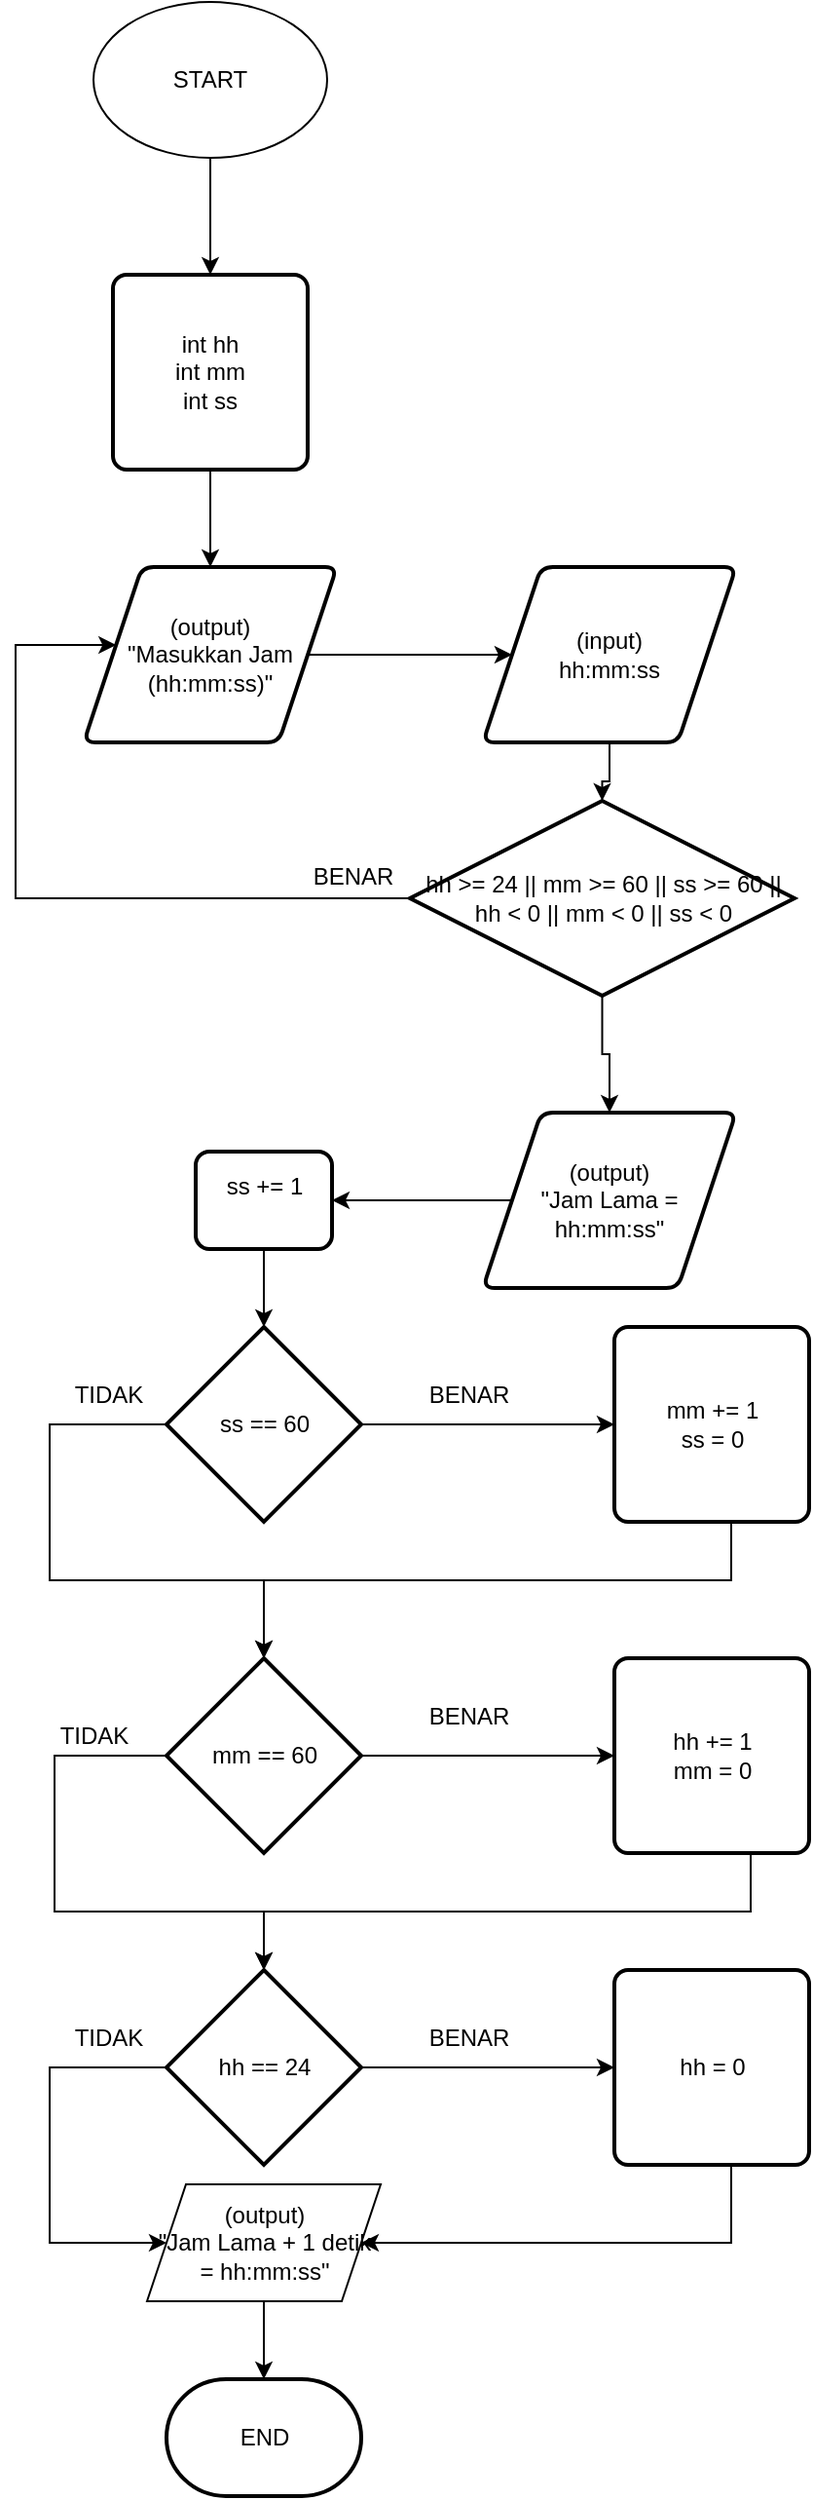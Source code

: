 <mxfile version="15.5.0" type="device"><diagram id="1ZF78TLml6OI7hM0YAiC" name="Page-1"><mxGraphModel dx="899" dy="500" grid="1" gridSize="10" guides="1" tooltips="1" connect="1" arrows="1" fold="1" page="1" pageScale="1" pageWidth="1000" pageHeight="1169" math="0" shadow="0"><root><mxCell id="0"/><mxCell id="1" parent="0"/><mxCell id="XBTxR_YJ1TxAqExdo9BD-1" style="edgeStyle=orthogonalEdgeStyle;rounded=0;orthogonalLoop=1;jettySize=auto;html=1;" edge="1" parent="1" source="XBTxR_YJ1TxAqExdo9BD-2" target="XBTxR_YJ1TxAqExdo9BD-4"><mxGeometry relative="1" as="geometry"/></mxCell><mxCell id="XBTxR_YJ1TxAqExdo9BD-2" value="START" style="ellipse;whiteSpace=wrap;html=1;" vertex="1" parent="1"><mxGeometry x="330" y="180" width="120" height="80" as="geometry"/></mxCell><mxCell id="XBTxR_YJ1TxAqExdo9BD-3" style="edgeStyle=orthogonalEdgeStyle;rounded=0;orthogonalLoop=1;jettySize=auto;html=1;" edge="1" parent="1" source="XBTxR_YJ1TxAqExdo9BD-4" target="XBTxR_YJ1TxAqExdo9BD-6"><mxGeometry relative="1" as="geometry"/></mxCell><mxCell id="XBTxR_YJ1TxAqExdo9BD-4" value="int hh&lt;br&gt;int mm&lt;br&gt;int ss" style="rounded=1;whiteSpace=wrap;html=1;absoluteArcSize=1;arcSize=14;strokeWidth=2;" vertex="1" parent="1"><mxGeometry x="340" y="320.0" width="100" height="100" as="geometry"/></mxCell><mxCell id="XBTxR_YJ1TxAqExdo9BD-5" style="edgeStyle=orthogonalEdgeStyle;rounded=0;orthogonalLoop=1;jettySize=auto;html=1;" edge="1" parent="1" source="XBTxR_YJ1TxAqExdo9BD-6" target="XBTxR_YJ1TxAqExdo9BD-8"><mxGeometry relative="1" as="geometry"/></mxCell><mxCell id="XBTxR_YJ1TxAqExdo9BD-6" value="(output)&lt;br&gt;&quot;Masukkan Jam (hh:mm:ss)&quot;" style="shape=parallelogram;html=1;strokeWidth=2;perimeter=parallelogramPerimeter;whiteSpace=wrap;rounded=1;arcSize=12;size=0.23;" vertex="1" parent="1"><mxGeometry x="325" y="470.0" width="130" height="90" as="geometry"/></mxCell><mxCell id="XBTxR_YJ1TxAqExdo9BD-7" value="" style="edgeStyle=orthogonalEdgeStyle;rounded=0;orthogonalLoop=1;jettySize=auto;html=1;" edge="1" parent="1" source="XBTxR_YJ1TxAqExdo9BD-8" target="XBTxR_YJ1TxAqExdo9BD-38"><mxGeometry relative="1" as="geometry"/></mxCell><mxCell id="XBTxR_YJ1TxAqExdo9BD-8" value="(input)&lt;br&gt;hh:mm:ss" style="shape=parallelogram;html=1;strokeWidth=2;perimeter=parallelogramPerimeter;whiteSpace=wrap;rounded=1;arcSize=12;size=0.23;" vertex="1" parent="1"><mxGeometry x="530" y="470.0" width="130" height="90" as="geometry"/></mxCell><mxCell id="XBTxR_YJ1TxAqExdo9BD-9" style="edgeStyle=orthogonalEdgeStyle;rounded=0;orthogonalLoop=1;jettySize=auto;html=1;" edge="1" parent="1" source="XBTxR_YJ1TxAqExdo9BD-10" target="XBTxR_YJ1TxAqExdo9BD-15"><mxGeometry relative="1" as="geometry"/></mxCell><mxCell id="XBTxR_YJ1TxAqExdo9BD-10" value="ss += 1&lt;br&gt;&lt;br&gt;" style="rounded=1;whiteSpace=wrap;html=1;absoluteArcSize=1;arcSize=14;strokeWidth=2;" vertex="1" parent="1"><mxGeometry x="382.5" y="770.0" width="70" height="50" as="geometry"/></mxCell><mxCell id="XBTxR_YJ1TxAqExdo9BD-11" value="" style="edgeStyle=orthogonalEdgeStyle;rounded=0;orthogonalLoop=1;jettySize=auto;html=1;" edge="1" parent="1" source="XBTxR_YJ1TxAqExdo9BD-12" target="XBTxR_YJ1TxAqExdo9BD-10"><mxGeometry relative="1" as="geometry"/></mxCell><mxCell id="XBTxR_YJ1TxAqExdo9BD-12" value="(output)&lt;br&gt;&quot;Jam Lama = hh:mm:ss&quot;" style="shape=parallelogram;html=1;strokeWidth=2;perimeter=parallelogramPerimeter;whiteSpace=wrap;rounded=1;arcSize=12;size=0.23;" vertex="1" parent="1"><mxGeometry x="530" y="750.0" width="130" height="90" as="geometry"/></mxCell><mxCell id="XBTxR_YJ1TxAqExdo9BD-13" style="edgeStyle=orthogonalEdgeStyle;rounded=0;orthogonalLoop=1;jettySize=auto;html=1;" edge="1" parent="1" source="XBTxR_YJ1TxAqExdo9BD-15" target="XBTxR_YJ1TxAqExdo9BD-17"><mxGeometry relative="1" as="geometry"/></mxCell><mxCell id="XBTxR_YJ1TxAqExdo9BD-14" style="edgeStyle=orthogonalEdgeStyle;rounded=0;orthogonalLoop=1;jettySize=auto;html=1;entryX=0.5;entryY=0;entryDx=0;entryDy=0;entryPerimeter=0;" edge="1" parent="1" source="XBTxR_YJ1TxAqExdo9BD-15" target="XBTxR_YJ1TxAqExdo9BD-20"><mxGeometry relative="1" as="geometry"><mxPoint x="257.5" y="1050" as="targetPoint"/><Array as="points"><mxPoint x="307.5" y="910.0"/><mxPoint x="307.5" y="990.0"/><mxPoint x="417.5" y="990.0"/></Array></mxGeometry></mxCell><mxCell id="XBTxR_YJ1TxAqExdo9BD-15" value="ss == 60" style="strokeWidth=2;html=1;shape=mxgraph.flowchart.decision;whiteSpace=wrap;" vertex="1" parent="1"><mxGeometry x="367.5" y="860.0" width="100" height="100" as="geometry"/></mxCell><mxCell id="XBTxR_YJ1TxAqExdo9BD-16" style="edgeStyle=orthogonalEdgeStyle;rounded=0;orthogonalLoop=1;jettySize=auto;html=1;entryX=0.5;entryY=0;entryDx=0;entryDy=0;entryPerimeter=0;" edge="1" parent="1" source="XBTxR_YJ1TxAqExdo9BD-17" target="XBTxR_YJ1TxAqExdo9BD-20"><mxGeometry relative="1" as="geometry"><mxPoint x="417.5" y="990.0" as="targetPoint"/><Array as="points"><mxPoint x="657.5" y="990.0"/><mxPoint x="417.5" y="990.0"/></Array></mxGeometry></mxCell><mxCell id="XBTxR_YJ1TxAqExdo9BD-17" value="mm += 1&lt;br&gt;ss = 0" style="rounded=1;whiteSpace=wrap;html=1;absoluteArcSize=1;arcSize=14;strokeWidth=2;" vertex="1" parent="1"><mxGeometry x="597.5" y="860.0" width="100" height="100" as="geometry"/></mxCell><mxCell id="XBTxR_YJ1TxAqExdo9BD-18" style="edgeStyle=orthogonalEdgeStyle;rounded=0;orthogonalLoop=1;jettySize=auto;html=1;entryX=0;entryY=0.5;entryDx=0;entryDy=0;" edge="1" parent="1" source="XBTxR_YJ1TxAqExdo9BD-20" target="XBTxR_YJ1TxAqExdo9BD-33"><mxGeometry relative="1" as="geometry"/></mxCell><mxCell id="XBTxR_YJ1TxAqExdo9BD-19" style="edgeStyle=orthogonalEdgeStyle;rounded=0;orthogonalLoop=1;jettySize=auto;html=1;entryX=0.5;entryY=0;entryDx=0;entryDy=0;entryPerimeter=0;" edge="1" parent="1" source="XBTxR_YJ1TxAqExdo9BD-20" target="XBTxR_YJ1TxAqExdo9BD-25"><mxGeometry relative="1" as="geometry"><mxPoint x="320" y="1170" as="targetPoint"/><Array as="points"><mxPoint x="310" y="1080"/><mxPoint x="310" y="1160"/><mxPoint x="418" y="1160"/></Array></mxGeometry></mxCell><mxCell id="XBTxR_YJ1TxAqExdo9BD-20" value="mm == 60" style="strokeWidth=2;html=1;shape=mxgraph.flowchart.decision;whiteSpace=wrap;" vertex="1" parent="1"><mxGeometry x="367.5" y="1030" width="100" height="100" as="geometry"/></mxCell><mxCell id="XBTxR_YJ1TxAqExdo9BD-21" value="BENAR" style="text;html=1;strokeColor=none;fillColor=none;align=center;verticalAlign=middle;whiteSpace=wrap;rounded=0;" vertex="1" parent="1"><mxGeometry x="502.5" y="885.0" width="40" height="20" as="geometry"/></mxCell><mxCell id="XBTxR_YJ1TxAqExdo9BD-22" value="TIDAK" style="text;html=1;strokeColor=none;fillColor=none;align=center;verticalAlign=middle;whiteSpace=wrap;rounded=0;" vertex="1" parent="1"><mxGeometry x="317.5" y="885.0" width="40" height="20" as="geometry"/></mxCell><mxCell id="XBTxR_YJ1TxAqExdo9BD-23" style="edgeStyle=orthogonalEdgeStyle;rounded=0;orthogonalLoop=1;jettySize=auto;html=1;" edge="1" parent="1" source="XBTxR_YJ1TxAqExdo9BD-25" target="XBTxR_YJ1TxAqExdo9BD-27"><mxGeometry relative="1" as="geometry"/></mxCell><mxCell id="XBTxR_YJ1TxAqExdo9BD-24" style="edgeStyle=orthogonalEdgeStyle;rounded=0;orthogonalLoop=1;jettySize=auto;html=1;entryX=0;entryY=0.5;entryDx=0;entryDy=0;" edge="1" parent="1" source="XBTxR_YJ1TxAqExdo9BD-25" target="XBTxR_YJ1TxAqExdo9BD-31"><mxGeometry relative="1" as="geometry"><mxPoint x="327.5" y="1360" as="targetPoint"/><Array as="points"><mxPoint x="307.5" y="1240"/><mxPoint x="307.5" y="1330"/></Array></mxGeometry></mxCell><mxCell id="XBTxR_YJ1TxAqExdo9BD-25" value="hh == 24" style="strokeWidth=2;html=1;shape=mxgraph.flowchart.decision;whiteSpace=wrap;" vertex="1" parent="1"><mxGeometry x="367.5" y="1190" width="100" height="100" as="geometry"/></mxCell><mxCell id="XBTxR_YJ1TxAqExdo9BD-26" style="edgeStyle=orthogonalEdgeStyle;rounded=0;orthogonalLoop=1;jettySize=auto;html=1;entryX=1;entryY=0.5;entryDx=0;entryDy=0;" edge="1" parent="1" source="XBTxR_YJ1TxAqExdo9BD-27" target="XBTxR_YJ1TxAqExdo9BD-31"><mxGeometry relative="1" as="geometry"><mxPoint x="487.5" y="1360" as="targetPoint"/><Array as="points"><mxPoint x="657.5" y="1330"/></Array></mxGeometry></mxCell><mxCell id="XBTxR_YJ1TxAqExdo9BD-27" value="hh = 0" style="rounded=1;whiteSpace=wrap;html=1;absoluteArcSize=1;arcSize=14;strokeWidth=2;" vertex="1" parent="1"><mxGeometry x="597.5" y="1190" width="100" height="100" as="geometry"/></mxCell><mxCell id="XBTxR_YJ1TxAqExdo9BD-28" value="BENAR" style="text;html=1;strokeColor=none;fillColor=none;align=center;verticalAlign=middle;whiteSpace=wrap;rounded=0;" vertex="1" parent="1"><mxGeometry x="502.5" y="1215" width="40" height="20" as="geometry"/></mxCell><mxCell id="XBTxR_YJ1TxAqExdo9BD-29" value="TIDAK" style="text;html=1;strokeColor=none;fillColor=none;align=center;verticalAlign=middle;whiteSpace=wrap;rounded=0;" vertex="1" parent="1"><mxGeometry x="317.5" y="1215" width="40" height="20" as="geometry"/></mxCell><mxCell id="XBTxR_YJ1TxAqExdo9BD-30" style="edgeStyle=orthogonalEdgeStyle;rounded=0;orthogonalLoop=1;jettySize=auto;html=1;entryX=0.5;entryY=0;entryDx=0;entryDy=0;entryPerimeter=0;" edge="1" parent="1" source="XBTxR_YJ1TxAqExdo9BD-31" target="XBTxR_YJ1TxAqExdo9BD-35"><mxGeometry relative="1" as="geometry"/></mxCell><mxCell id="XBTxR_YJ1TxAqExdo9BD-31" value="(output)&lt;br&gt;&quot;Jam Lama + 1 detik = hh:mm:ss&quot;" style="shape=parallelogram;perimeter=parallelogramPerimeter;whiteSpace=wrap;html=1;fixedSize=1;" vertex="1" parent="1"><mxGeometry x="357.5" y="1300" width="120" height="60" as="geometry"/></mxCell><mxCell id="XBTxR_YJ1TxAqExdo9BD-32" style="edgeStyle=orthogonalEdgeStyle;rounded=0;orthogonalLoop=1;jettySize=auto;html=1;entryX=0.5;entryY=0;entryDx=0;entryDy=0;entryPerimeter=0;" edge="1" parent="1" source="XBTxR_YJ1TxAqExdo9BD-33" target="XBTxR_YJ1TxAqExdo9BD-25"><mxGeometry relative="1" as="geometry"><mxPoint x="417.5" y="1160" as="targetPoint"/><Array as="points"><mxPoint x="667.5" y="1160"/><mxPoint x="417.5" y="1160"/></Array></mxGeometry></mxCell><mxCell id="XBTxR_YJ1TxAqExdo9BD-33" value="hh += 1&lt;br&gt;mm = 0" style="rounded=1;whiteSpace=wrap;html=1;absoluteArcSize=1;arcSize=14;strokeWidth=2;" vertex="1" parent="1"><mxGeometry x="597.5" y="1030" width="100" height="100" as="geometry"/></mxCell><mxCell id="XBTxR_YJ1TxAqExdo9BD-34" value="BENAR" style="text;html=1;strokeColor=none;fillColor=none;align=center;verticalAlign=middle;whiteSpace=wrap;rounded=0;" vertex="1" parent="1"><mxGeometry x="502.5" y="1050" width="40" height="20" as="geometry"/></mxCell><mxCell id="XBTxR_YJ1TxAqExdo9BD-35" value="END" style="strokeWidth=2;html=1;shape=mxgraph.flowchart.terminator;whiteSpace=wrap;" vertex="1" parent="1"><mxGeometry x="367.5" y="1400" width="100" height="60" as="geometry"/></mxCell><mxCell id="XBTxR_YJ1TxAqExdo9BD-36" style="edgeStyle=orthogonalEdgeStyle;rounded=0;orthogonalLoop=1;jettySize=auto;html=1;" edge="1" parent="1" source="XBTxR_YJ1TxAqExdo9BD-38" target="XBTxR_YJ1TxAqExdo9BD-6"><mxGeometry relative="1" as="geometry"><mxPoint x="270" y="510.0" as="targetPoint"/><Array as="points"><mxPoint x="290" y="640.0"/><mxPoint x="290" y="510.0"/></Array></mxGeometry></mxCell><mxCell id="XBTxR_YJ1TxAqExdo9BD-37" value="" style="edgeStyle=orthogonalEdgeStyle;rounded=0;orthogonalLoop=1;jettySize=auto;html=1;" edge="1" parent="1" source="XBTxR_YJ1TxAqExdo9BD-38" target="XBTxR_YJ1TxAqExdo9BD-12"><mxGeometry relative="1" as="geometry"/></mxCell><mxCell id="XBTxR_YJ1TxAqExdo9BD-38" value="hh &amp;gt;= 24 || mm &amp;gt;= 60 || ss &amp;gt;= 60 || hh &amp;lt; 0 || mm &amp;lt; 0 || ss &amp;lt; 0" style="strokeWidth=2;html=1;shape=mxgraph.flowchart.decision;whiteSpace=wrap;" vertex="1" parent="1"><mxGeometry x="492.5" y="590" width="197.5" height="100" as="geometry"/></mxCell><mxCell id="XBTxR_YJ1TxAqExdo9BD-39" value="BENAR" style="text;html=1;align=center;verticalAlign=middle;resizable=0;points=[];autosize=1;strokeColor=none;fillColor=none;" vertex="1" parent="1"><mxGeometry x="432.5" y="619.0" width="60" height="20" as="geometry"/></mxCell><mxCell id="XBTxR_YJ1TxAqExdo9BD-40" value="TIDAK" style="text;html=1;align=center;verticalAlign=middle;resizable=0;points=[];autosize=1;strokeColor=none;fillColor=none;" vertex="1" parent="1"><mxGeometry x="305" y="1060" width="50" height="20" as="geometry"/></mxCell></root></mxGraphModel></diagram></mxfile>